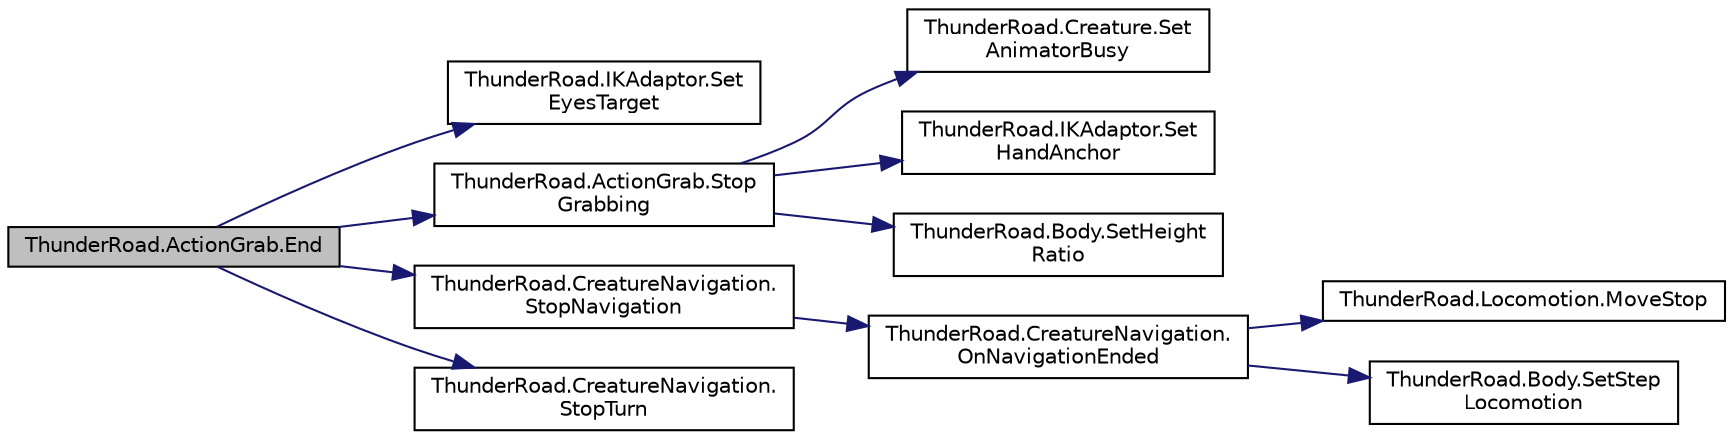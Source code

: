 digraph "ThunderRoad.ActionGrab.End"
{
 // LATEX_PDF_SIZE
  edge [fontname="Helvetica",fontsize="10",labelfontname="Helvetica",labelfontsize="10"];
  node [fontname="Helvetica",fontsize="10",shape=record];
  rankdir="LR";
  Node1 [label="ThunderRoad.ActionGrab.End",height=0.2,width=0.4,color="black", fillcolor="grey75", style="filled", fontcolor="black",tooltip="Ends this instance."];
  Node1 -> Node2 [color="midnightblue",fontsize="10",style="solid",fontname="Helvetica"];
  Node2 [label="ThunderRoad.IKAdaptor.Set\lEyesTarget",height=0.2,width=0.4,color="black", fillcolor="white", style="filled",URL="$class_thunder_road_1_1_i_k_adaptor.html#aaa7a5d76cc3f2f95ca3795b15fbb539e",tooltip="Sets the eyes target."];
  Node1 -> Node3 [color="midnightblue",fontsize="10",style="solid",fontname="Helvetica"];
  Node3 [label="ThunderRoad.ActionGrab.Stop\lGrabbing",height=0.2,width=0.4,color="black", fillcolor="white", style="filled",URL="$class_thunder_road_1_1_action_grab.html#ab64bff6347a5f1c4db89c3dd845634e1",tooltip="Stops the grabbing."];
  Node3 -> Node4 [color="midnightblue",fontsize="10",style="solid",fontname="Helvetica"];
  Node4 [label="ThunderRoad.Creature.Set\lAnimatorBusy",height=0.2,width=0.4,color="black", fillcolor="white", style="filled",URL="$class_thunder_road_1_1_creature.html#ae3dce97e36e27ebc8b9259fdd7d11dac",tooltip="Sets the animator busy."];
  Node3 -> Node5 [color="midnightblue",fontsize="10",style="solid",fontname="Helvetica"];
  Node5 [label="ThunderRoad.IKAdaptor.Set\lHandAnchor",height=0.2,width=0.4,color="black", fillcolor="white", style="filled",URL="$class_thunder_road_1_1_i_k_adaptor.html#a209af96681a437917b83e3254ef7cb5f",tooltip="Sets the hand anchor."];
  Node3 -> Node6 [color="midnightblue",fontsize="10",style="solid",fontname="Helvetica"];
  Node6 [label="ThunderRoad.Body.SetHeight\lRatio",height=0.2,width=0.4,color="black", fillcolor="white", style="filled",URL="$class_thunder_road_1_1_body.html#a00f22e177ab021c3f081fc1d5eef733b",tooltip="Sets the height ratio."];
  Node1 -> Node7 [color="midnightblue",fontsize="10",style="solid",fontname="Helvetica"];
  Node7 [label="ThunderRoad.CreatureNavigation.\lStopNavigation",height=0.2,width=0.4,color="black", fillcolor="white", style="filled",URL="$class_thunder_road_1_1_creature_navigation.html#a14cf459c6d29090f30f5d0678bb0e9e1",tooltip="Stops the navigation."];
  Node7 -> Node8 [color="midnightblue",fontsize="10",style="solid",fontname="Helvetica"];
  Node8 [label="ThunderRoad.CreatureNavigation.\lOnNavigationEnded",height=0.2,width=0.4,color="black", fillcolor="white", style="filled",URL="$class_thunder_road_1_1_creature_navigation.html#aee708dd8f317096bfbd9d00a71072a64",tooltip="Called when [navigation ended]."];
  Node8 -> Node9 [color="midnightblue",fontsize="10",style="solid",fontname="Helvetica"];
  Node9 [label="ThunderRoad.Locomotion.MoveStop",height=0.2,width=0.4,color="black", fillcolor="white", style="filled",URL="$class_thunder_road_1_1_locomotion.html#a0f7eff462503193dc7cc5e96a70cd5f3",tooltip="Moves the stop."];
  Node8 -> Node10 [color="midnightblue",fontsize="10",style="solid",fontname="Helvetica"];
  Node10 [label="ThunderRoad.Body.SetStep\lLocomotion",height=0.2,width=0.4,color="black", fillcolor="white", style="filled",URL="$class_thunder_road_1_1_body.html#a1e839fc506c9973e8223968aa71558ae",tooltip="Sets the step locomotion."];
  Node1 -> Node11 [color="midnightblue",fontsize="10",style="solid",fontname="Helvetica"];
  Node11 [label="ThunderRoad.CreatureNavigation.\lStopTurn",height=0.2,width=0.4,color="black", fillcolor="white", style="filled",URL="$class_thunder_road_1_1_creature_navigation.html#acfed25c9937ebfcecfa0ca6d57ad189b",tooltip="Stops the turn."];
}
